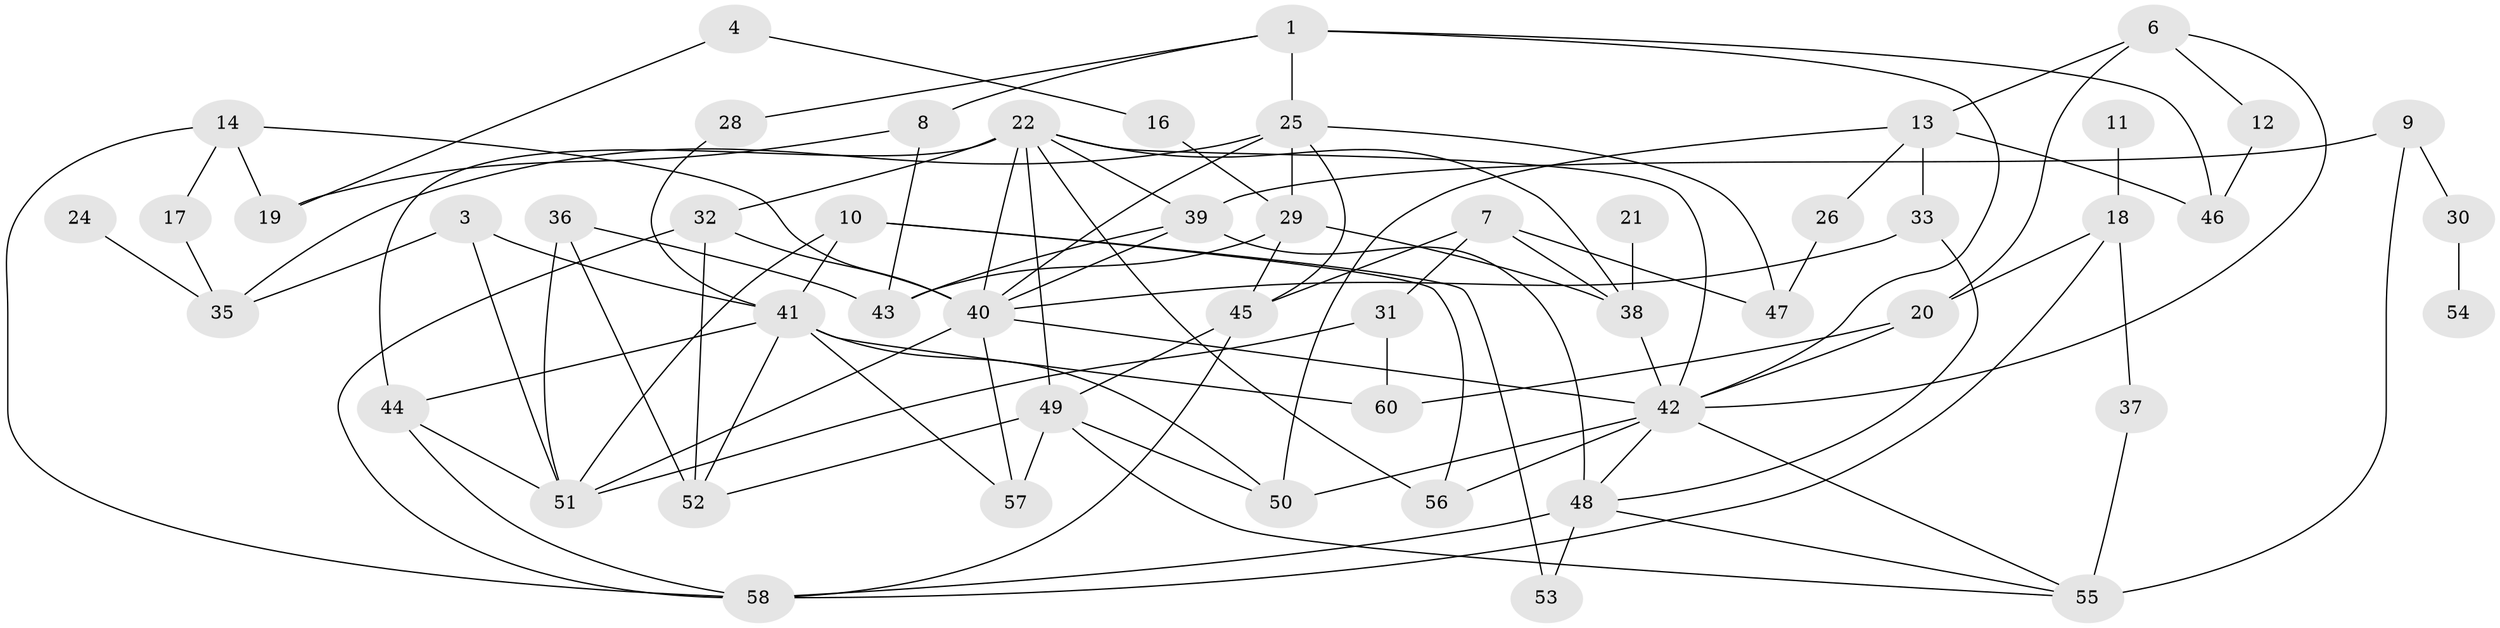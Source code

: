 // original degree distribution, {1: 0.20833333333333334, 6: 0.058333333333333334, 2: 0.2, 4: 0.15, 3: 0.2, 0: 0.058333333333333334, 5: 0.1, 7: 0.025}
// Generated by graph-tools (version 1.1) at 2025/00/03/09/25 03:00:43]
// undirected, 53 vertices, 103 edges
graph export_dot {
graph [start="1"]
  node [color=gray90,style=filled];
  1;
  3;
  4;
  6;
  7;
  8;
  9;
  10;
  11;
  12;
  13;
  14;
  16;
  17;
  18;
  19;
  20;
  21;
  22;
  24;
  25;
  26;
  28;
  29;
  30;
  31;
  32;
  33;
  35;
  36;
  37;
  38;
  39;
  40;
  41;
  42;
  43;
  44;
  45;
  46;
  47;
  48;
  49;
  50;
  51;
  52;
  53;
  54;
  55;
  56;
  57;
  58;
  60;
  1 -- 8 [weight=1.0];
  1 -- 25 [weight=1.0];
  1 -- 28 [weight=1.0];
  1 -- 42 [weight=1.0];
  1 -- 46 [weight=1.0];
  3 -- 35 [weight=1.0];
  3 -- 41 [weight=1.0];
  3 -- 51 [weight=1.0];
  4 -- 16 [weight=1.0];
  4 -- 19 [weight=1.0];
  6 -- 12 [weight=1.0];
  6 -- 13 [weight=1.0];
  6 -- 20 [weight=1.0];
  6 -- 42 [weight=1.0];
  7 -- 31 [weight=1.0];
  7 -- 38 [weight=1.0];
  7 -- 45 [weight=1.0];
  7 -- 47 [weight=1.0];
  8 -- 19 [weight=1.0];
  8 -- 43 [weight=1.0];
  9 -- 30 [weight=1.0];
  9 -- 39 [weight=1.0];
  9 -- 55 [weight=1.0];
  10 -- 41 [weight=1.0];
  10 -- 51 [weight=1.0];
  10 -- 53 [weight=1.0];
  10 -- 56 [weight=1.0];
  11 -- 18 [weight=1.0];
  12 -- 46 [weight=1.0];
  13 -- 26 [weight=1.0];
  13 -- 33 [weight=1.0];
  13 -- 46 [weight=1.0];
  13 -- 50 [weight=1.0];
  14 -- 17 [weight=1.0];
  14 -- 19 [weight=1.0];
  14 -- 40 [weight=1.0];
  14 -- 58 [weight=1.0];
  16 -- 29 [weight=1.0];
  17 -- 35 [weight=1.0];
  18 -- 20 [weight=1.0];
  18 -- 37 [weight=1.0];
  18 -- 58 [weight=1.0];
  20 -- 42 [weight=1.0];
  20 -- 60 [weight=1.0];
  21 -- 38 [weight=1.0];
  22 -- 32 [weight=1.0];
  22 -- 38 [weight=1.0];
  22 -- 39 [weight=1.0];
  22 -- 40 [weight=1.0];
  22 -- 42 [weight=1.0];
  22 -- 44 [weight=1.0];
  22 -- 49 [weight=2.0];
  22 -- 56 [weight=1.0];
  24 -- 35 [weight=1.0];
  25 -- 29 [weight=1.0];
  25 -- 35 [weight=1.0];
  25 -- 40 [weight=1.0];
  25 -- 45 [weight=1.0];
  25 -- 47 [weight=1.0];
  26 -- 47 [weight=1.0];
  28 -- 41 [weight=1.0];
  29 -- 38 [weight=1.0];
  29 -- 43 [weight=1.0];
  29 -- 45 [weight=2.0];
  30 -- 54 [weight=1.0];
  31 -- 51 [weight=1.0];
  31 -- 60 [weight=1.0];
  32 -- 40 [weight=2.0];
  32 -- 52 [weight=1.0];
  32 -- 58 [weight=1.0];
  33 -- 40 [weight=1.0];
  33 -- 48 [weight=1.0];
  36 -- 43 [weight=1.0];
  36 -- 51 [weight=1.0];
  36 -- 52 [weight=1.0];
  37 -- 55 [weight=1.0];
  38 -- 42 [weight=1.0];
  39 -- 40 [weight=1.0];
  39 -- 43 [weight=1.0];
  39 -- 48 [weight=2.0];
  40 -- 42 [weight=1.0];
  40 -- 51 [weight=2.0];
  40 -- 57 [weight=1.0];
  41 -- 44 [weight=1.0];
  41 -- 50 [weight=1.0];
  41 -- 52 [weight=1.0];
  41 -- 57 [weight=1.0];
  41 -- 60 [weight=1.0];
  42 -- 48 [weight=1.0];
  42 -- 50 [weight=1.0];
  42 -- 55 [weight=1.0];
  42 -- 56 [weight=1.0];
  44 -- 51 [weight=1.0];
  44 -- 58 [weight=1.0];
  45 -- 49 [weight=1.0];
  45 -- 58 [weight=1.0];
  48 -- 53 [weight=1.0];
  48 -- 55 [weight=1.0];
  48 -- 58 [weight=1.0];
  49 -- 50 [weight=1.0];
  49 -- 52 [weight=1.0];
  49 -- 55 [weight=1.0];
  49 -- 57 [weight=2.0];
}
